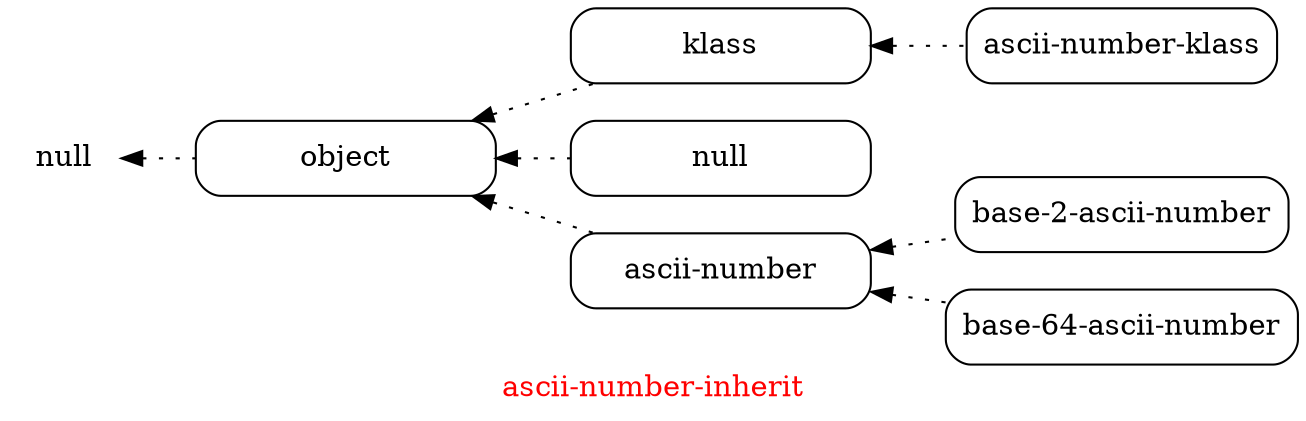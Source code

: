// Copyright (C) 2007, 2008, 2009 Robert Nielsen <robert@dakota.org>
//
// Licensed under the Apache License, Version 2.0 (the "License");
// you may not use this file except in compliance with the License.
// You may obtain a copy of the License at
//
//      http://www.apache.org/licenses/LICENSE-2.0
//
// Unless required by applicable law or agreed to in writing, software
// distributed under the License is distributed on an "AS IS" BASIS,
// WITHOUT WARRANTIES OR CONDITIONS OF ANY KIND, either express or implied.
// See the License for the specific language governing permissions and
// limitations under the License.

digraph "ascii-number-inherit"
{
  graph [ label = "\G", fontcolor = red ];
  graph [ rankdir = "LR",
        center = true,
        size = "10,7.5" ];
  edge [ dir = "back",
       style = "dotted" ];

  "null-instance" [ label = "null",
                  shape = "plaintext" ];

  node [ shape = "box",
       style = "rounded",
       width = "2.0" ];

  "object"        -> "klass";
  "object"        -> "null";
  "null-instance" -> "object";

  "object"        -> "ascii-number";
  "klass"         -> "ascii-number-klass";
  "ascii-number"  -> "base-2-ascii-number";
  "ascii-number"  -> "base-64-ascii-number";
}
